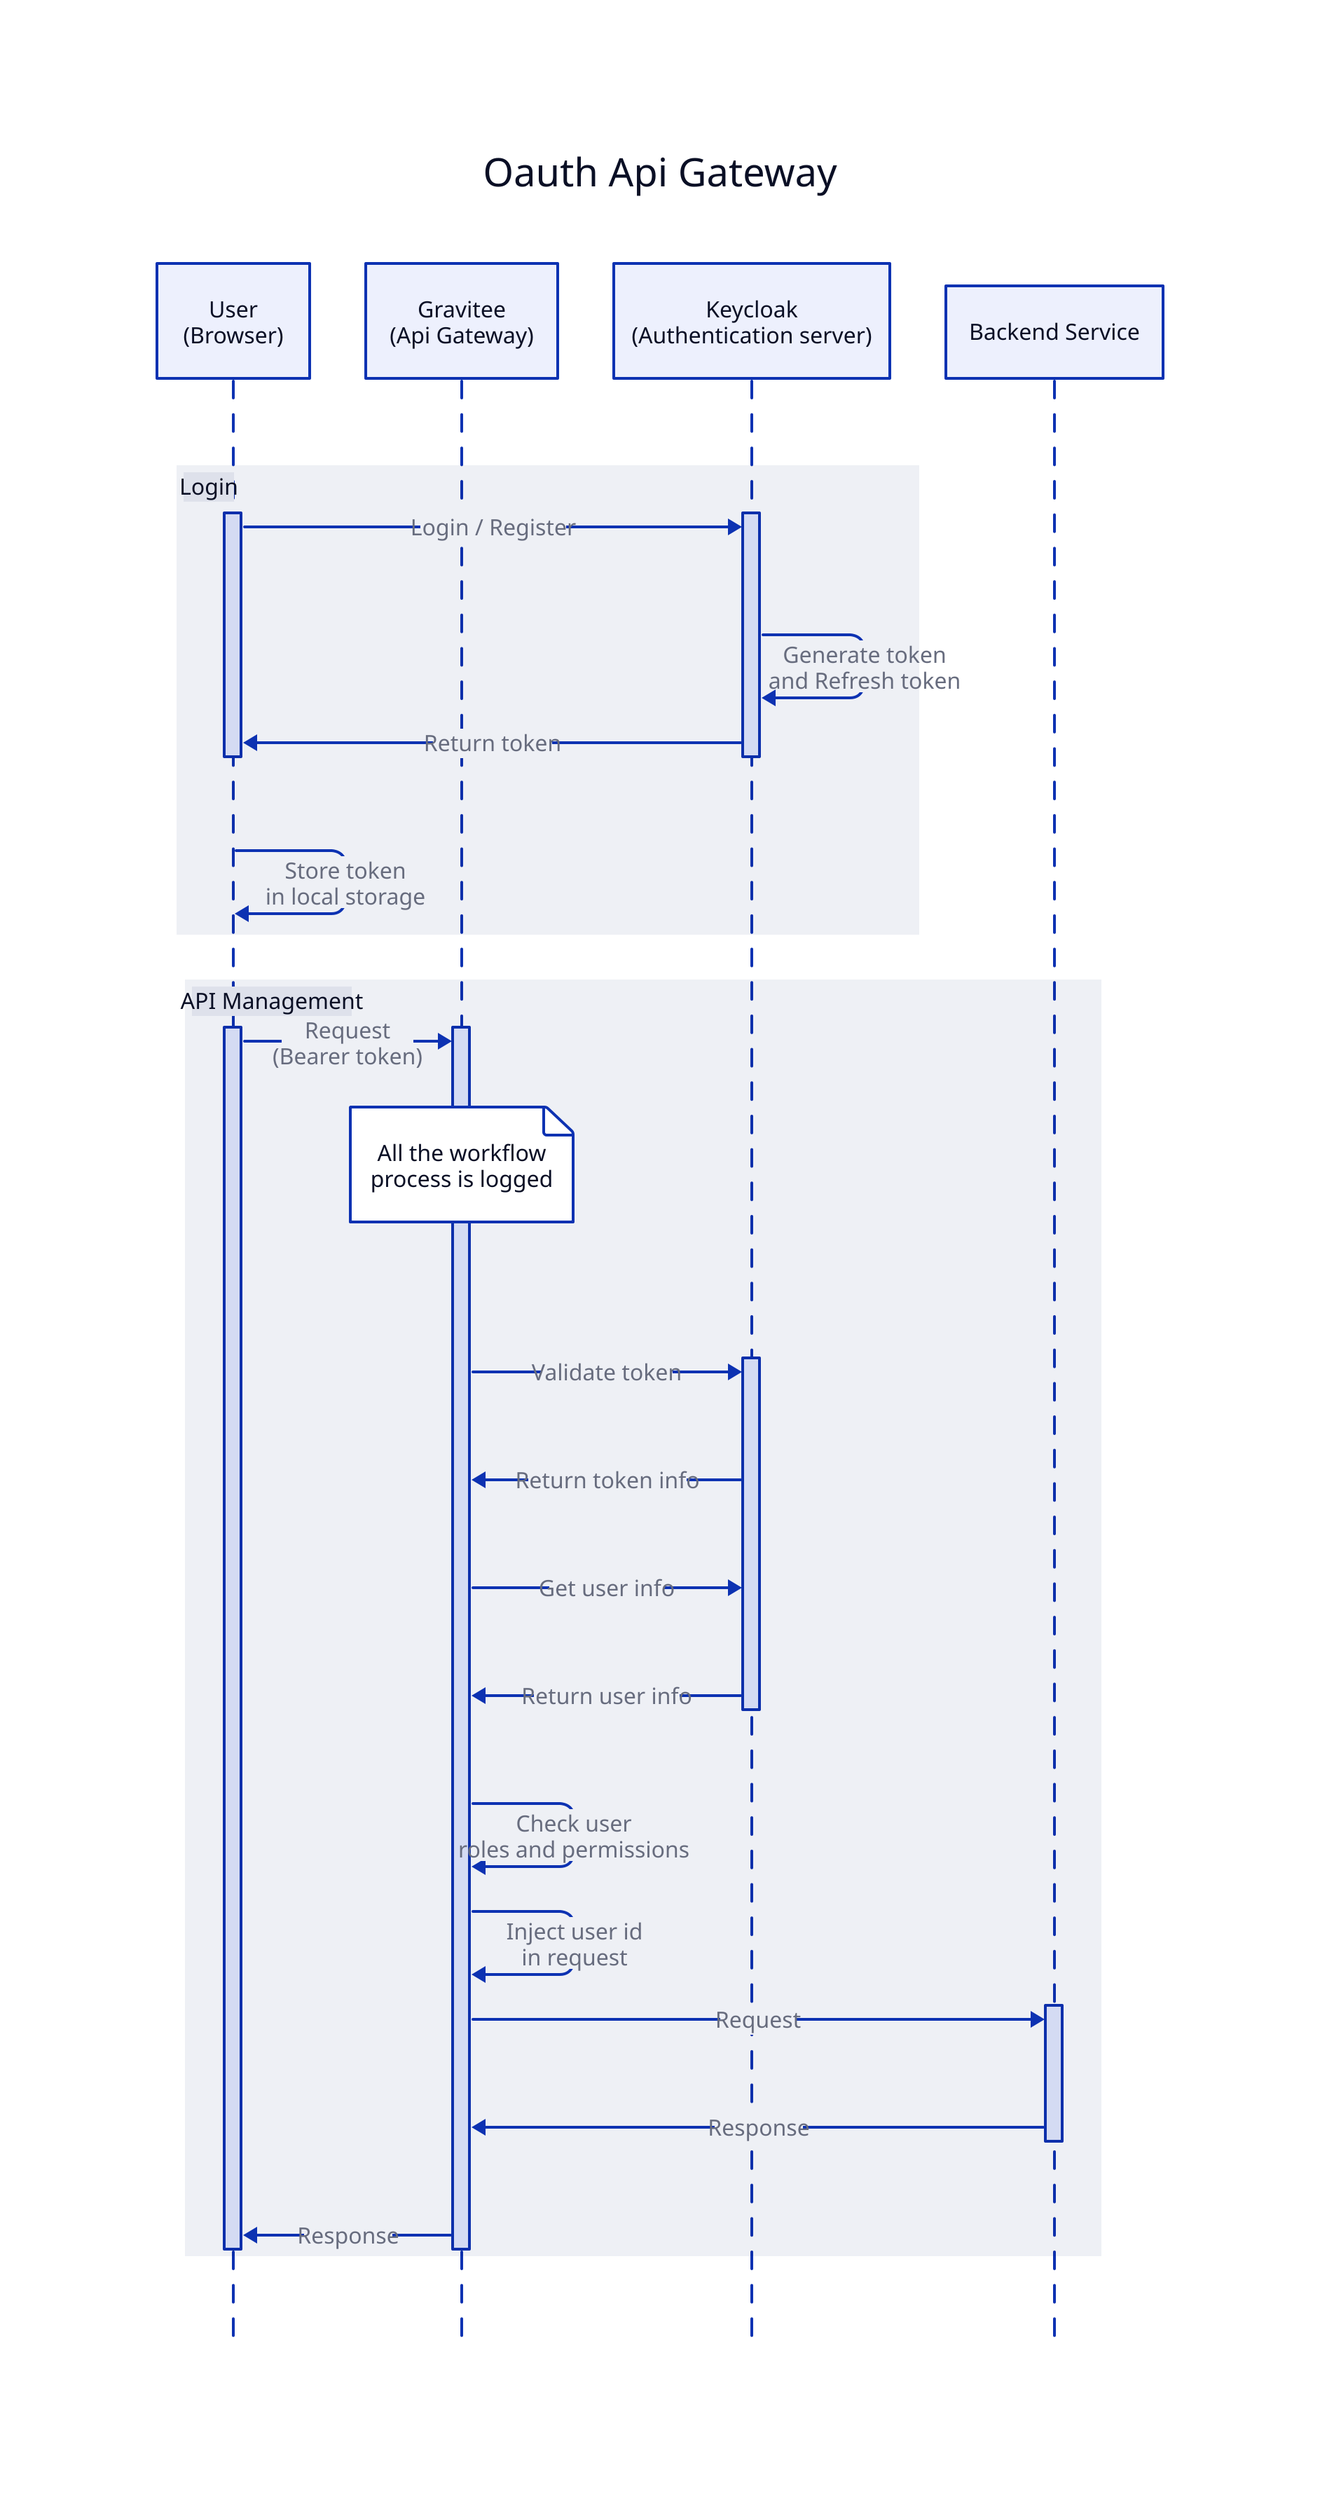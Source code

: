 auth: Oauth Api Gateway {
  shape: sequence_diagram

  user: "User\n(Browser)"
  api_gateway: "Gravitee\n(Api Gateway)"
  keycloak: "Keycloak\n(Authentication server)"
  backend: "Backend Service\n"



  login_sequence: "Login" {
    user.login -> keycloak.login: Login / Register
    keycloak.login -> keycloak.login: Generate token\nand Refresh token
    keycloak.login -> user.login: Return token
    user -> user: Store token\nin local storage
  }

  apim_sequence: "API Management" {
    user.apim -> api_gateway.apim: Request\n(Bearer token)
    api_gateway."All the workflow\nprocess is logged"
    api_gateway.apim -> keycloak.apim: Validate token
    keycloak.apim -> api_gateway.apim: Return token info
    api_gateway.apim -> keycloak.apim: Get user info
    keycloak.apim -> api_gateway.apim: Return user info
    api_gateway.apim -> api_gateway.apim: Check user\nroles and permissions
    api_gateway.apim -> api_gateway.apim: Inject user id\nin request
    api_gateway.apim -> backend.apim: Request
    backend.apim -> api_gateway.apim: Response
    api_gateway.apim -> user.apim: Response
  }
}
